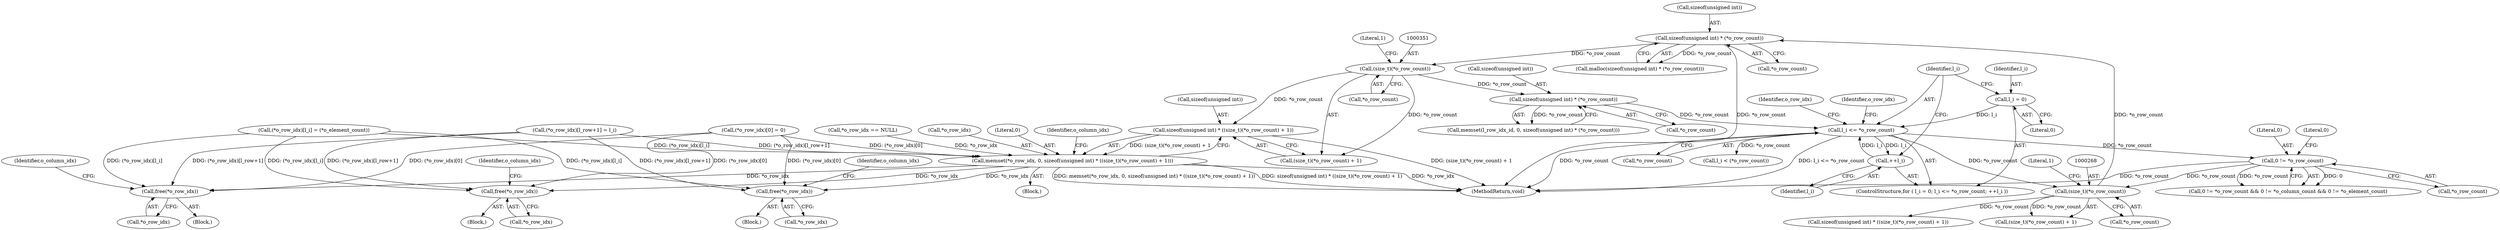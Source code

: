 digraph "0_libxsmm_151481489192e6d1997f8bde52c5c425ea41741d_2@API" {
"1000346" [label="(Call,sizeof(unsigned int) * ((size_t)(*o_row_count) + 1))"];
"1000350" [label="(Call,(size_t)(*o_row_count))"];
"1000288" [label="(Call,sizeof(unsigned int) * (*o_row_count))"];
"1000267" [label="(Call,(size_t)(*o_row_count))"];
"1000385" [label="(Call,l_i <= *o_row_count)"];
"1000382" [label="(Call,l_i = 0)"];
"1000389" [label="(Call,++l_i)"];
"1000376" [label="(Call,sizeof(unsigned int) * (*o_row_count))"];
"1000232" [label="(Call,0 != *o_row_count)"];
"1000342" [label="(Call,memset(*o_row_idx, 0, sizeof(unsigned int) * ((size_t)(*o_row_count) + 1)))"];
"1000177" [label="(Call,free(*o_row_idx))"];
"1000445" [label="(Call,free(*o_row_idx))"];
"1000521" [label="(Call,free(*o_row_idx))"];
"1000379" [label="(Call,*o_row_count)"];
"1000287" [label="(Call,malloc(sizeof(unsigned int) * (*o_row_count)))"];
"1000269" [label="(Call,*o_row_count)"];
"1000234" [label="(Call,*o_row_count)"];
"1000245" [label="(Block,)"];
"1000450" [label="(Identifier,o_column_idx)"];
"1000401" [label="(Identifier,o_row_idx)"];
"1000176" [label="(Block,)"];
"1000387" [label="(Call,*o_row_count)"];
"1000182" [label="(Identifier,o_column_idx)"];
"1000390" [label="(Identifier,l_i)"];
"1000446" [label="(Call,*o_row_idx)"];
"1000373" [label="(Call,memset(l_row_idx_id, 0, sizeof(unsigned int) * (*o_row_count)))"];
"1000526" [label="(Identifier,o_column_idx)"];
"1000345" [label="(Literal,0)"];
"1000394" [label="(Identifier,o_row_idx)"];
"1000342" [label="(Call,memset(*o_row_idx, 0, sizeof(unsigned int) * ((size_t)(*o_row_count) + 1)))"];
"1000271" [label="(Literal,1)"];
"1000346" [label="(Call,sizeof(unsigned int) * ((size_t)(*o_row_count) + 1))"];
"1000520" [label="(Block,)"];
"1000398" [label="(Call,(*o_row_idx)[0] = 0)"];
"1000522" [label="(Call,*o_row_idx)"];
"1000233" [label="(Literal,0)"];
"1000389" [label="(Call,++l_i)"];
"1000521" [label="(Call,free(*o_row_idx))"];
"1000584" [label="(MethodReturn,void)"];
"1000354" [label="(Literal,1)"];
"1000357" [label="(Identifier,o_column_idx)"];
"1000377" [label="(Call,sizeof(unsigned int))"];
"1000178" [label="(Call,*o_row_idx)"];
"1000444" [label="(Block,)"];
"1000383" [label="(Identifier,l_i)"];
"1000267" [label="(Call,(size_t)(*o_row_count))"];
"1000557" [label="(Call,l_i < (*o_row_count))"];
"1000177" [label="(Call,free(*o_row_idx))"];
"1000288" [label="(Call,sizeof(unsigned int) * (*o_row_count))"];
"1000295" [label="(Call,*o_row_idx == NULL)"];
"1000289" [label="(Call,sizeof(unsigned int))"];
"1000352" [label="(Call,*o_row_count)"];
"1000232" [label="(Call,0 != *o_row_count)"];
"1000382" [label="(Call,l_i = 0)"];
"1000238" [label="(Literal,0)"];
"1000381" [label="(ControlStructure,for ( l_i = 0; l_i <= *o_row_count; ++l_i ))"];
"1000386" [label="(Identifier,l_i)"];
"1000291" [label="(Call,*o_row_count)"];
"1000384" [label="(Literal,0)"];
"1000505" [label="(Call,(*o_row_idx)[l_row+1] = l_i)"];
"1000231" [label="(Call,0 != *o_row_count && 0 != *o_column_count && 0 != *o_element_count)"];
"1000385" [label="(Call,l_i <= *o_row_count)"];
"1000343" [label="(Call,*o_row_idx)"];
"1000445" [label="(Call,free(*o_row_idx))"];
"1000350" [label="(Call,(size_t)(*o_row_count))"];
"1000266" [label="(Call,(size_t)(*o_row_count) + 1)"];
"1000347" [label="(Call,sizeof(unsigned int))"];
"1000349" [label="(Call,(size_t)(*o_row_count) + 1)"];
"1000376" [label="(Call,sizeof(unsigned int) * (*o_row_count))"];
"1000263" [label="(Call,sizeof(unsigned int) * ((size_t)(*o_row_count) + 1))"];
"1000391" [label="(Call,(*o_row_idx)[l_i] = (*o_element_count))"];
"1000346" -> "1000342"  [label="AST: "];
"1000346" -> "1000349"  [label="CFG: "];
"1000347" -> "1000346"  [label="AST: "];
"1000349" -> "1000346"  [label="AST: "];
"1000342" -> "1000346"  [label="CFG: "];
"1000346" -> "1000584"  [label="DDG: (size_t)(*o_row_count) + 1"];
"1000346" -> "1000342"  [label="DDG: (size_t)(*o_row_count) + 1"];
"1000350" -> "1000346"  [label="DDG: *o_row_count"];
"1000350" -> "1000349"  [label="AST: "];
"1000350" -> "1000352"  [label="CFG: "];
"1000351" -> "1000350"  [label="AST: "];
"1000352" -> "1000350"  [label="AST: "];
"1000354" -> "1000350"  [label="CFG: "];
"1000350" -> "1000349"  [label="DDG: *o_row_count"];
"1000288" -> "1000350"  [label="DDG: *o_row_count"];
"1000350" -> "1000376"  [label="DDG: *o_row_count"];
"1000288" -> "1000287"  [label="AST: "];
"1000288" -> "1000291"  [label="CFG: "];
"1000289" -> "1000288"  [label="AST: "];
"1000291" -> "1000288"  [label="AST: "];
"1000287" -> "1000288"  [label="CFG: "];
"1000288" -> "1000584"  [label="DDG: *o_row_count"];
"1000288" -> "1000287"  [label="DDG: *o_row_count"];
"1000267" -> "1000288"  [label="DDG: *o_row_count"];
"1000267" -> "1000266"  [label="AST: "];
"1000267" -> "1000269"  [label="CFG: "];
"1000268" -> "1000267"  [label="AST: "];
"1000269" -> "1000267"  [label="AST: "];
"1000271" -> "1000267"  [label="CFG: "];
"1000267" -> "1000263"  [label="DDG: *o_row_count"];
"1000267" -> "1000266"  [label="DDG: *o_row_count"];
"1000385" -> "1000267"  [label="DDG: *o_row_count"];
"1000232" -> "1000267"  [label="DDG: *o_row_count"];
"1000385" -> "1000381"  [label="AST: "];
"1000385" -> "1000387"  [label="CFG: "];
"1000386" -> "1000385"  [label="AST: "];
"1000387" -> "1000385"  [label="AST: "];
"1000394" -> "1000385"  [label="CFG: "];
"1000401" -> "1000385"  [label="CFG: "];
"1000385" -> "1000584"  [label="DDG: *o_row_count"];
"1000385" -> "1000584"  [label="DDG: l_i <= *o_row_count"];
"1000385" -> "1000232"  [label="DDG: *o_row_count"];
"1000382" -> "1000385"  [label="DDG: l_i"];
"1000389" -> "1000385"  [label="DDG: l_i"];
"1000376" -> "1000385"  [label="DDG: *o_row_count"];
"1000385" -> "1000389"  [label="DDG: l_i"];
"1000385" -> "1000557"  [label="DDG: *o_row_count"];
"1000382" -> "1000381"  [label="AST: "];
"1000382" -> "1000384"  [label="CFG: "];
"1000383" -> "1000382"  [label="AST: "];
"1000384" -> "1000382"  [label="AST: "];
"1000386" -> "1000382"  [label="CFG: "];
"1000389" -> "1000381"  [label="AST: "];
"1000389" -> "1000390"  [label="CFG: "];
"1000390" -> "1000389"  [label="AST: "];
"1000386" -> "1000389"  [label="CFG: "];
"1000376" -> "1000373"  [label="AST: "];
"1000376" -> "1000379"  [label="CFG: "];
"1000377" -> "1000376"  [label="AST: "];
"1000379" -> "1000376"  [label="AST: "];
"1000373" -> "1000376"  [label="CFG: "];
"1000376" -> "1000373"  [label="DDG: *o_row_count"];
"1000232" -> "1000231"  [label="AST: "];
"1000232" -> "1000234"  [label="CFG: "];
"1000233" -> "1000232"  [label="AST: "];
"1000234" -> "1000232"  [label="AST: "];
"1000238" -> "1000232"  [label="CFG: "];
"1000231" -> "1000232"  [label="CFG: "];
"1000232" -> "1000584"  [label="DDG: *o_row_count"];
"1000232" -> "1000231"  [label="DDG: 0"];
"1000232" -> "1000231"  [label="DDG: *o_row_count"];
"1000342" -> "1000245"  [label="AST: "];
"1000343" -> "1000342"  [label="AST: "];
"1000345" -> "1000342"  [label="AST: "];
"1000357" -> "1000342"  [label="CFG: "];
"1000342" -> "1000584"  [label="DDG: *o_row_idx"];
"1000342" -> "1000584"  [label="DDG: memset(*o_row_idx, 0, sizeof(unsigned int) * ((size_t)(*o_row_count) + 1))"];
"1000342" -> "1000584"  [label="DDG: sizeof(unsigned int) * ((size_t)(*o_row_count) + 1)"];
"1000342" -> "1000177"  [label="DDG: *o_row_idx"];
"1000505" -> "1000342"  [label="DDG: (*o_row_idx)[l_row+1]"];
"1000295" -> "1000342"  [label="DDG: *o_row_idx"];
"1000391" -> "1000342"  [label="DDG: (*o_row_idx)[l_i]"];
"1000398" -> "1000342"  [label="DDG: (*o_row_idx)[0]"];
"1000342" -> "1000445"  [label="DDG: *o_row_idx"];
"1000342" -> "1000521"  [label="DDG: *o_row_idx"];
"1000177" -> "1000176"  [label="AST: "];
"1000177" -> "1000178"  [label="CFG: "];
"1000178" -> "1000177"  [label="AST: "];
"1000182" -> "1000177"  [label="CFG: "];
"1000505" -> "1000177"  [label="DDG: (*o_row_idx)[l_row+1]"];
"1000391" -> "1000177"  [label="DDG: (*o_row_idx)[l_i]"];
"1000398" -> "1000177"  [label="DDG: (*o_row_idx)[0]"];
"1000445" -> "1000444"  [label="AST: "];
"1000445" -> "1000446"  [label="CFG: "];
"1000446" -> "1000445"  [label="AST: "];
"1000450" -> "1000445"  [label="CFG: "];
"1000505" -> "1000445"  [label="DDG: (*o_row_idx)[l_row+1]"];
"1000391" -> "1000445"  [label="DDG: (*o_row_idx)[l_i]"];
"1000398" -> "1000445"  [label="DDG: (*o_row_idx)[0]"];
"1000521" -> "1000520"  [label="AST: "];
"1000521" -> "1000522"  [label="CFG: "];
"1000522" -> "1000521"  [label="AST: "];
"1000526" -> "1000521"  [label="CFG: "];
"1000505" -> "1000521"  [label="DDG: (*o_row_idx)[l_row+1]"];
"1000391" -> "1000521"  [label="DDG: (*o_row_idx)[l_i]"];
"1000398" -> "1000521"  [label="DDG: (*o_row_idx)[0]"];
}
